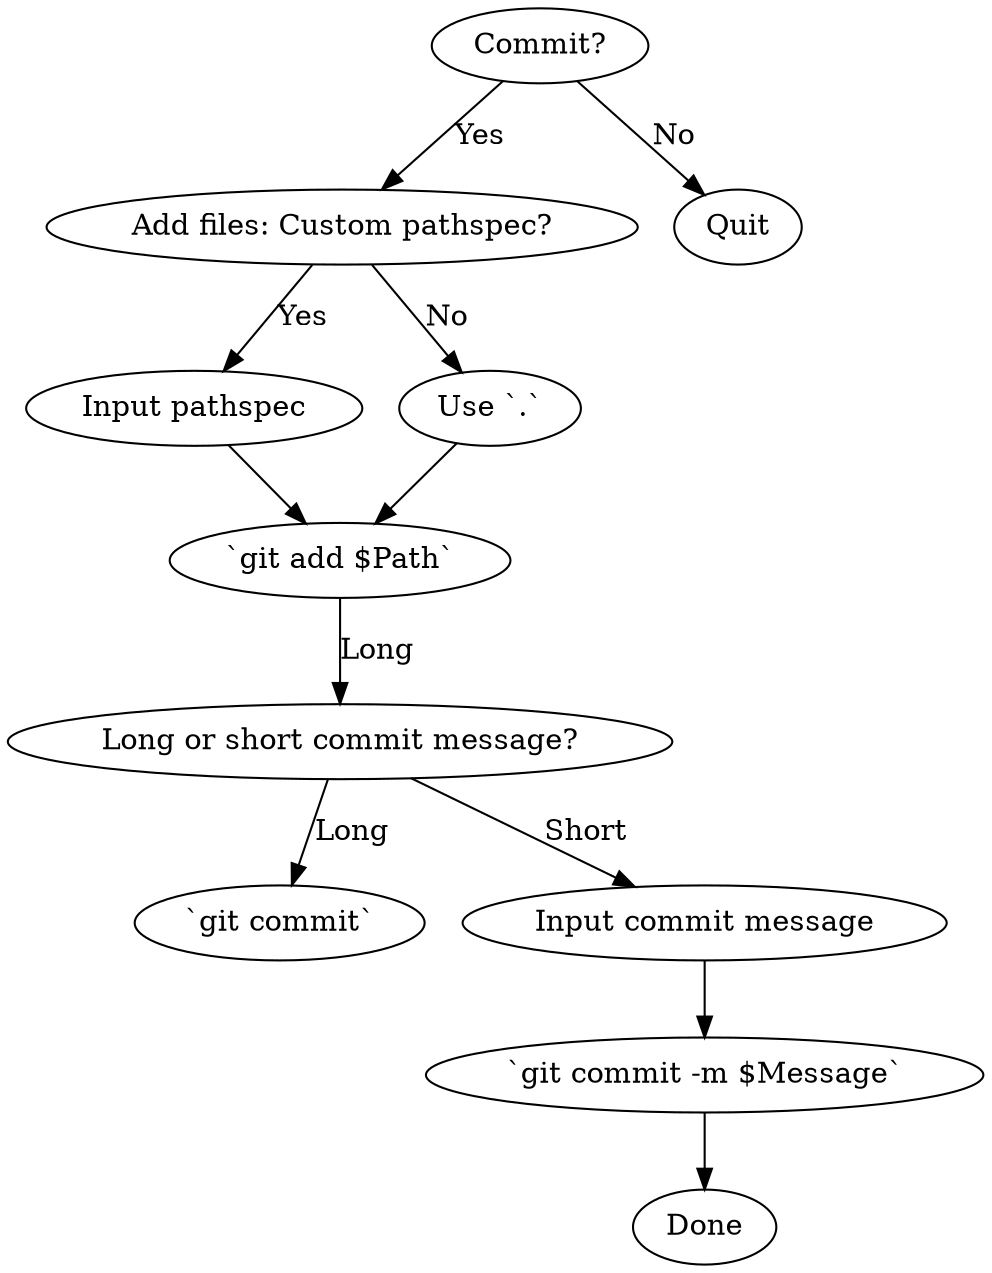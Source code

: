 digraph programflow {
	"Commit?" -> "Add files: Custom pathspec?" [label="Yes"]
	"Commit?" -> "Quit" [label="No"]

	"Add files: Custom pathspec?" -> "Input pathspec" [label="Yes"]
	"Add files: Custom pathspec?" -> "Use `.`" [label="No"]

	"Use `.`" -> "`git add $Path`"
	"Input pathspec" -> "`git add $Path`"

	"`git add $Path`" -> "Long or short commit message?" -> "`git commit`" [label="Long"]
	"Long or short commit message?" -> "Input commit message" [label="Short"]

	"Input commit message" -> "`git commit -m $Message`" -> "Done"
}

